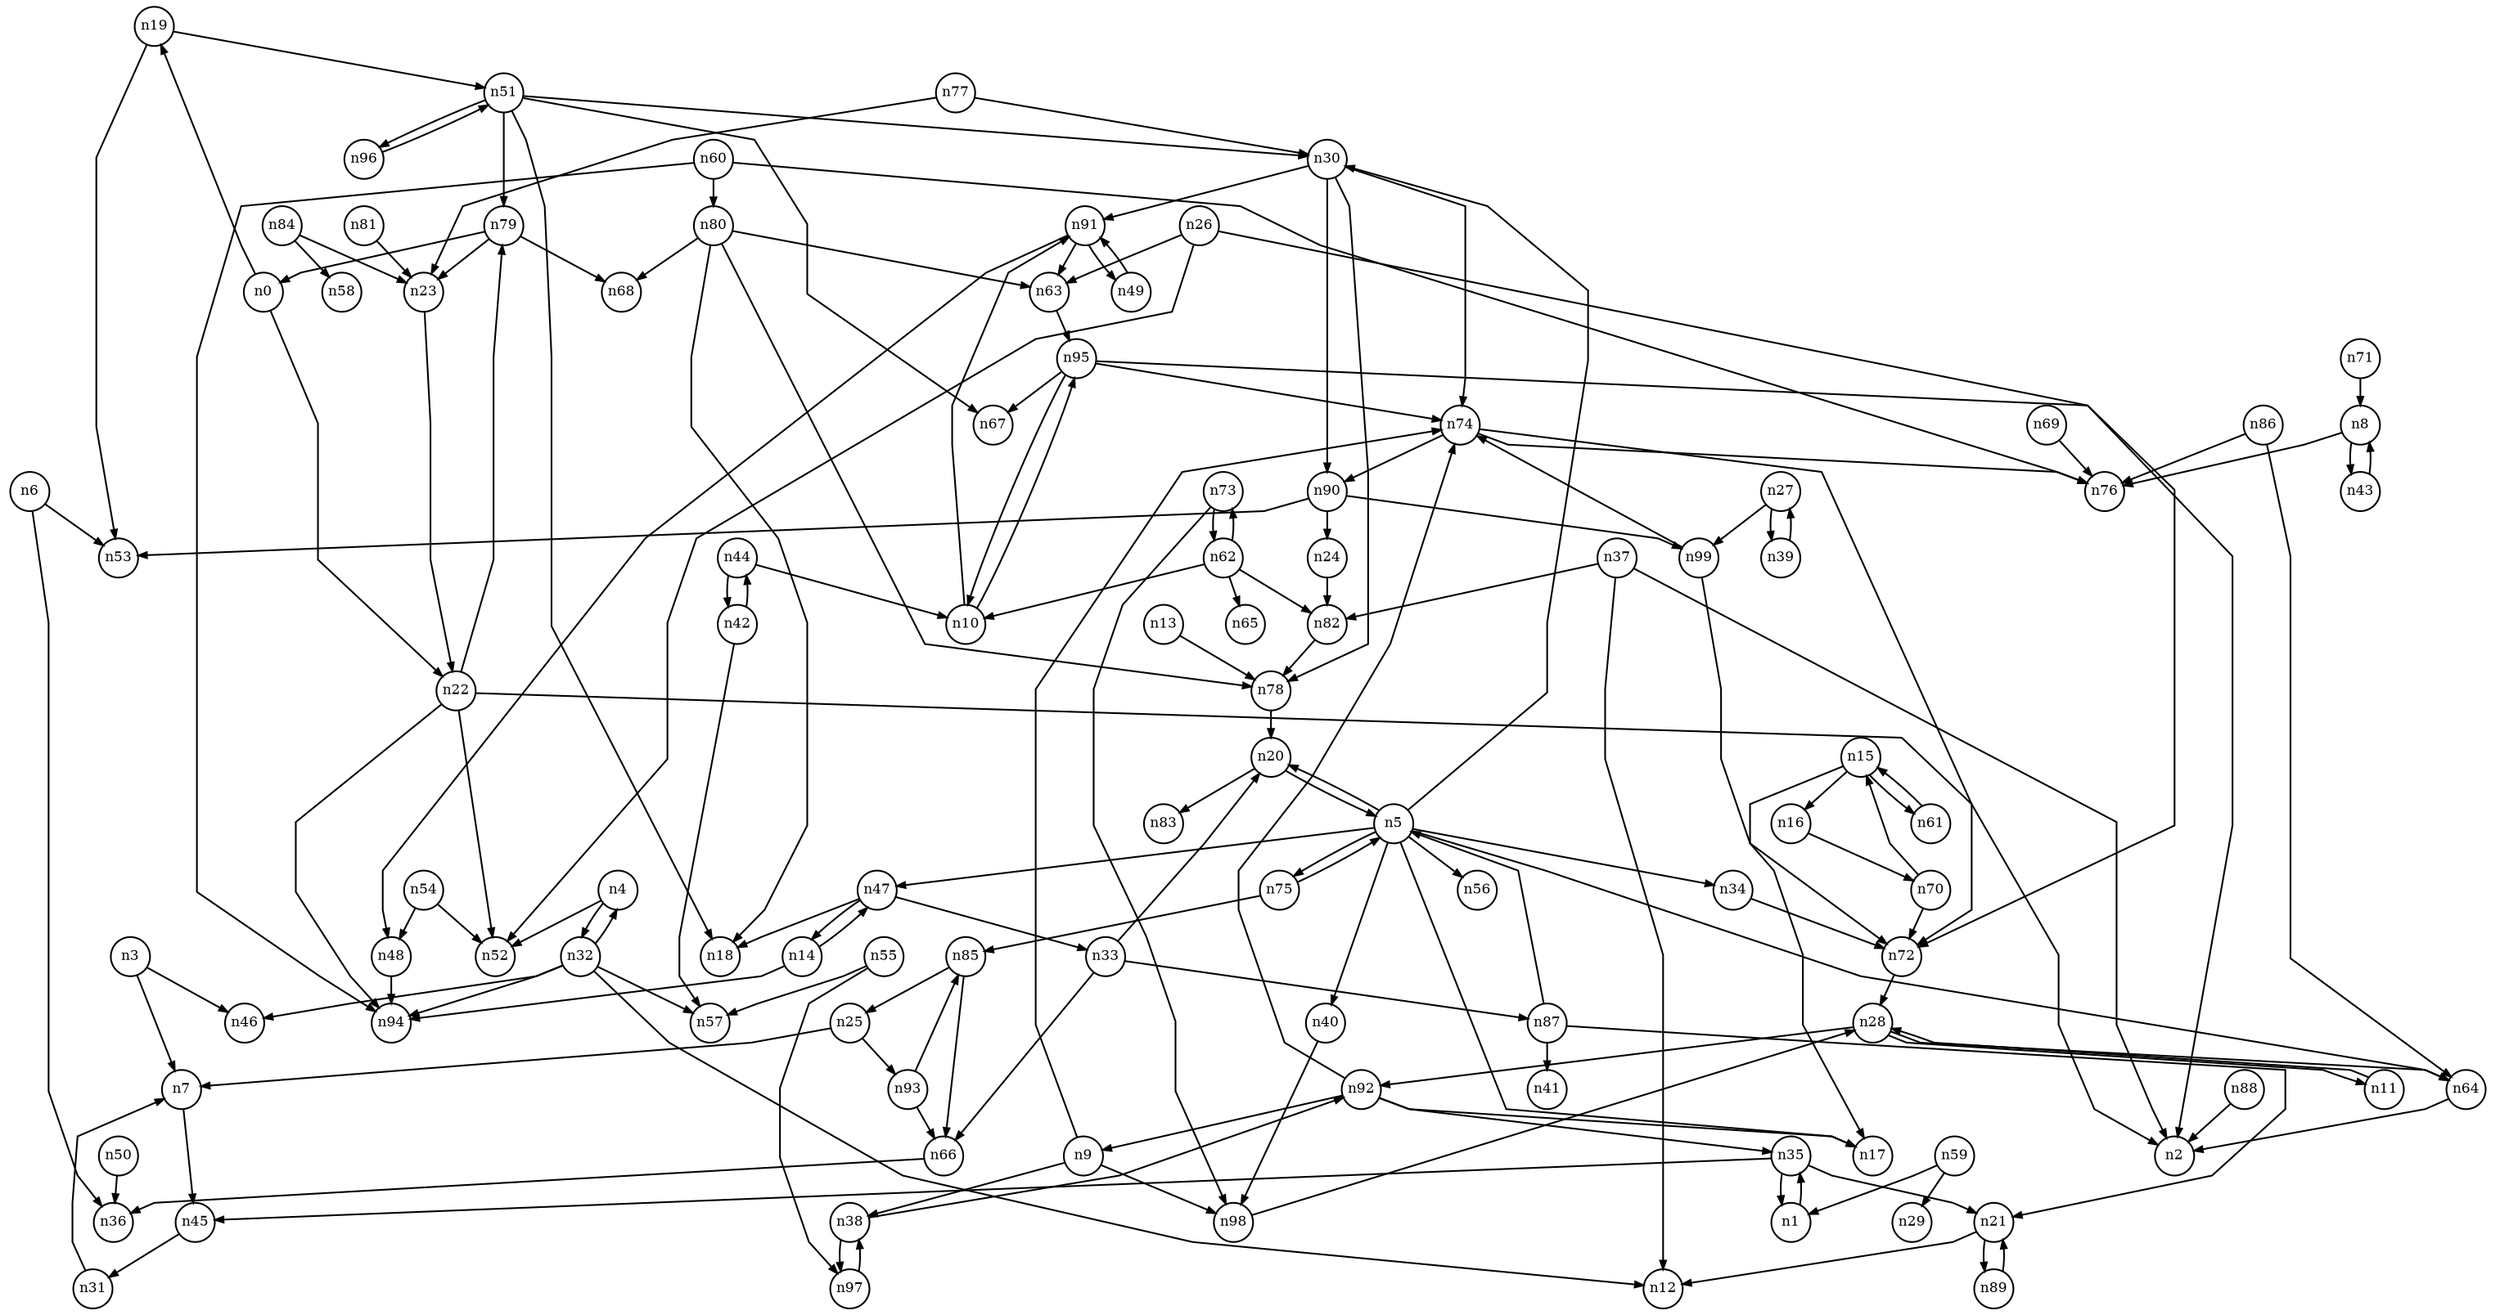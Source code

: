digraph G{
splines=polyline;
ranksep=0.22;
nodesep=0.22;
nodesize=0.32;
fontsize=8
edge [arrowsize=0.5]
node [fontsize=8 shape=circle width=0.32 fixedsize=shape];

n19 -> n53
n19 -> n51
n0 -> n19
n0 -> n22
n7 -> n45
n3 -> n7
n3 -> n46
n4 -> n52
n4 -> n32
n5 -> n17
n5 -> n30
n5 -> n34
n5 -> n40
n5 -> n47
n5 -> n56
n5 -> n64
n5 -> n75
n5 -> n20
n30 -> n74
n30 -> n78
n30 -> n90
n30 -> n91
n34 -> n72
n40 -> n98
n47 -> n14
n47 -> n18
n47 -> n33
n64 -> n2
n75 -> n85
n75 -> n5
n6 -> n36
n6 -> n53
n45 -> n31
n8 -> n76
n8 -> n43
n74 -> n72
n74 -> n76
n74 -> n90
n9 -> n74
n9 -> n98
n9 -> n38
n98 -> n28
n91 -> n48
n91 -> n63
n91 -> n49
n10 -> n91
n10 -> n95
n78 -> n20
n13 -> n78
n14 -> n94
n14 -> n47
n16 -> n70
n15 -> n16
n15 -> n17
n15 -> n61
n61 -> n15
n70 -> n72
n70 -> n15
n20 -> n5
n20 -> n83
n21 -> n12
n21 -> n89
n22 -> n2
n22 -> n52
n22 -> n79
n22 -> n94
n79 -> n0
n79 -> n23
n79 -> n68
n82 -> n78
n24 -> n82
n25 -> n7
n25 -> n93
n26 -> n52
n26 -> n63
n26 -> n72
n63 -> n95
n72 -> n28
n39 -> n27
n27 -> n39
n27 -> n99
n99 -> n72
n99 -> n74
n11 -> n28
n28 -> n11
n28 -> n64
n28 -> n92
n92 -> n9
n92 -> n17
n92 -> n35
n92 -> n74
n90 -> n24
n90 -> n53
n90 -> n99
n31 -> n7
n32 -> n4
n32 -> n12
n32 -> n46
n32 -> n57
n32 -> n94
n66 -> n36
n33 -> n66
n33 -> n87
n33 -> n20
n87 -> n21
n87 -> n41
n87 -> n5
n1 -> n35
n35 -> n1
n35 -> n21
n35 -> n45
n37 -> n2
n37 -> n12
n37 -> n82
n38 -> n92
n38 -> n97
n97 -> n38
n42 -> n57
n42 -> n44
n43 -> n8
n44 -> n10
n44 -> n42
n48 -> n94
n49 -> n91
n50 -> n36
n51 -> n18
n51 -> n30
n51 -> n67
n51 -> n79
n51 -> n96
n96 -> n51
n54 -> n48
n54 -> n52
n55 -> n57
n55 -> n97
n59 -> n1
n59 -> n29
n60 -> n76
n60 -> n80
n60 -> n94
n80 -> n18
n80 -> n63
n80 -> n68
n80 -> n78
n62 -> n10
n62 -> n65
n62 -> n73
n62 -> n82
n73 -> n98
n73 -> n62
n69 -> n76
n71 -> n8
n85 -> n25
n85 -> n66
n23 -> n22
n77 -> n23
n77 -> n30
n81 -> n23
n84 -> n23
n84 -> n58
n86 -> n64
n86 -> n76
n88 -> n2
n89 -> n21
n93 -> n66
n93 -> n85
n95 -> n2
n95 -> n10
n95 -> n67
n95 -> n74
}
